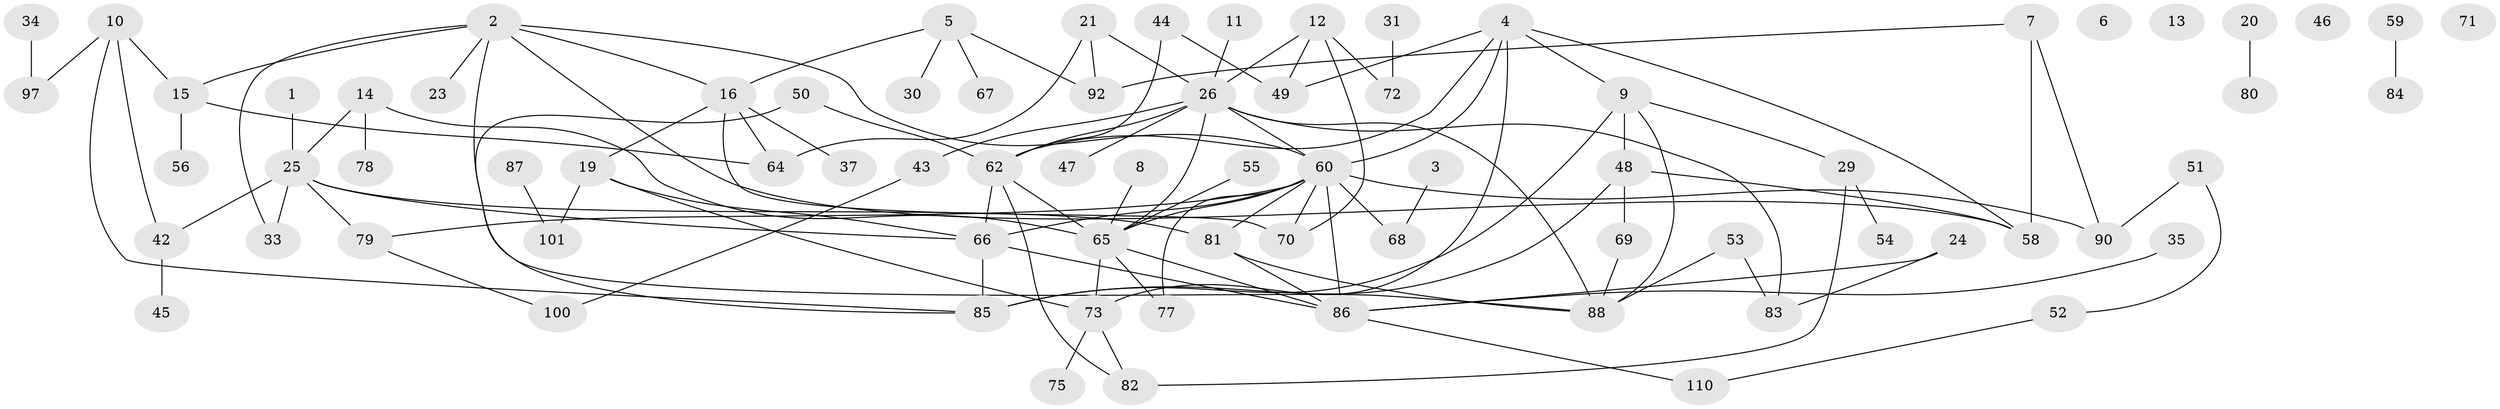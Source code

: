 // original degree distribution, {1: 0.24107142857142858, 5: 0.08035714285714286, 6: 0.03571428571428571, 4: 0.08035714285714286, 0: 0.03571428571428571, 3: 0.24107142857142858, 2: 0.25892857142857145, 7: 0.026785714285714284}
// Generated by graph-tools (version 1.1) at 2025/16/03/04/25 18:16:37]
// undirected, 78 vertices, 112 edges
graph export_dot {
graph [start="1"]
  node [color=gray90,style=filled];
  1 [super="+22"];
  2 [super="+38+18"];
  3;
  4 [super="+76+17"];
  5;
  6;
  7;
  8;
  9;
  10;
  11 [super="+106"];
  12 [super="+39"];
  13;
  14;
  15 [super="+41"];
  16 [super="+96"];
  19 [super="+61"];
  20;
  21 [super="+95"];
  23;
  24 [super="+93"];
  25 [super="+32"];
  26 [super="+27+28"];
  29 [super="+40+63"];
  30;
  31;
  33 [super="+98"];
  34;
  35;
  37;
  42;
  43;
  44;
  45 [super="+99"];
  46;
  47;
  48 [super="+57"];
  49;
  50;
  51;
  52;
  53;
  54;
  55;
  56;
  58 [super="+89"];
  59;
  60 [super="+103+109+105"];
  62;
  64;
  65 [super="+94+108"];
  66;
  67;
  68;
  69;
  70;
  71;
  72;
  73;
  75;
  77;
  78;
  79 [super="+91"];
  80;
  81;
  82;
  83;
  84;
  85;
  86;
  87;
  88;
  90;
  92;
  97;
  100;
  101;
  110 [super="+111"];
  1 -- 25;
  2 -- 23;
  2 -- 33;
  2 -- 16;
  2 -- 88;
  2 -- 60;
  2 -- 15;
  2 -- 58;
  3 -- 68;
  4 -- 9;
  4 -- 58;
  4 -- 62;
  4 -- 73;
  4 -- 49;
  4 -- 60;
  5 -- 30;
  5 -- 67;
  5 -- 92;
  5 -- 16;
  7 -- 58;
  7 -- 90;
  7 -- 92;
  8 -- 65;
  9 -- 48;
  9 -- 85;
  9 -- 88;
  9 -- 29;
  10 -- 15;
  10 -- 42;
  10 -- 85;
  10 -- 97;
  11 -- 26;
  12 -- 49;
  12 -- 26;
  12 -- 72;
  12 -- 70;
  14 -- 78;
  14 -- 25;
  14 -- 65;
  15 -- 56;
  15 -- 64;
  16 -- 19;
  16 -- 37;
  16 -- 70;
  16 -- 64;
  19 -- 101;
  19 -- 73;
  19 -- 66;
  20 -- 80;
  21 -- 64;
  21 -- 92;
  21 -- 26;
  24 -- 83;
  24 -- 86;
  25 -- 33;
  25 -- 42;
  25 -- 66;
  25 -- 79;
  25 -- 81;
  26 -- 47;
  26 -- 62;
  26 -- 65;
  26 -- 83;
  26 -- 88;
  26 -- 60;
  26 -- 43;
  29 -- 82;
  29 -- 54;
  31 -- 72;
  34 -- 97;
  35 -- 86;
  42 -- 45;
  43 -- 100;
  44 -- 49;
  44 -- 62;
  48 -- 58;
  48 -- 69;
  48 -- 85;
  50 -- 62;
  50 -- 85;
  51 -- 52;
  51 -- 90;
  52 -- 110;
  53 -- 83;
  53 -- 88;
  55 -- 65;
  59 -- 84;
  60 -- 65;
  60 -- 66;
  60 -- 70;
  60 -- 81;
  60 -- 90;
  60 -- 86;
  60 -- 77;
  60 -- 68;
  60 -- 79;
  62 -- 66;
  62 -- 82;
  62 -- 65;
  65 -- 73;
  65 -- 77;
  65 -- 86;
  66 -- 85;
  66 -- 86;
  69 -- 88;
  73 -- 75;
  73 -- 82;
  79 -- 100;
  81 -- 86;
  81 -- 88;
  86 -- 110;
  87 -- 101;
}
